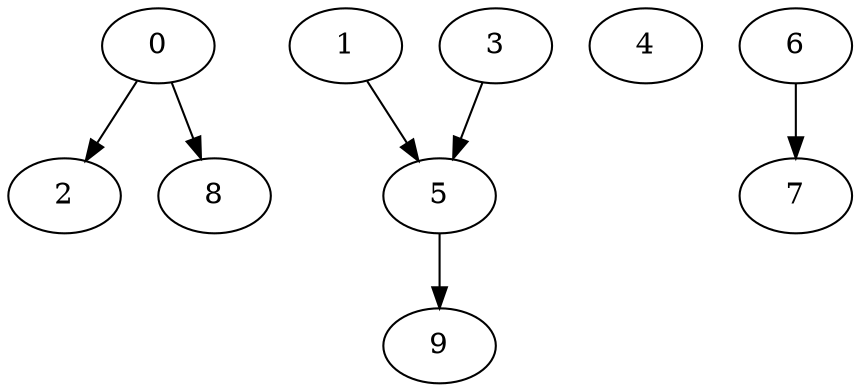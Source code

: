 digraph "Random_Nodes_10_Density_0.60_CCR_1.02_WeightType_Random" {
	0	 [Weight=2];
	2	 [Weight=6];
	0 -> 2	 [Weight=8];
	8	 [Weight=4];
	0 -> 8	 [Weight=6];
	1	 [Weight=9];
	5	 [Weight=3];
	1 -> 5	 [Weight=4];
	3	 [Weight=3];
	3 -> 5	 [Weight=4];
	4	 [Weight=5];
	9	 [Weight=6];
	5 -> 9	 [Weight=12];
	6	 [Weight=3];
	7	 [Weight=2];
	6 -> 7	 [Weight=10];
}
